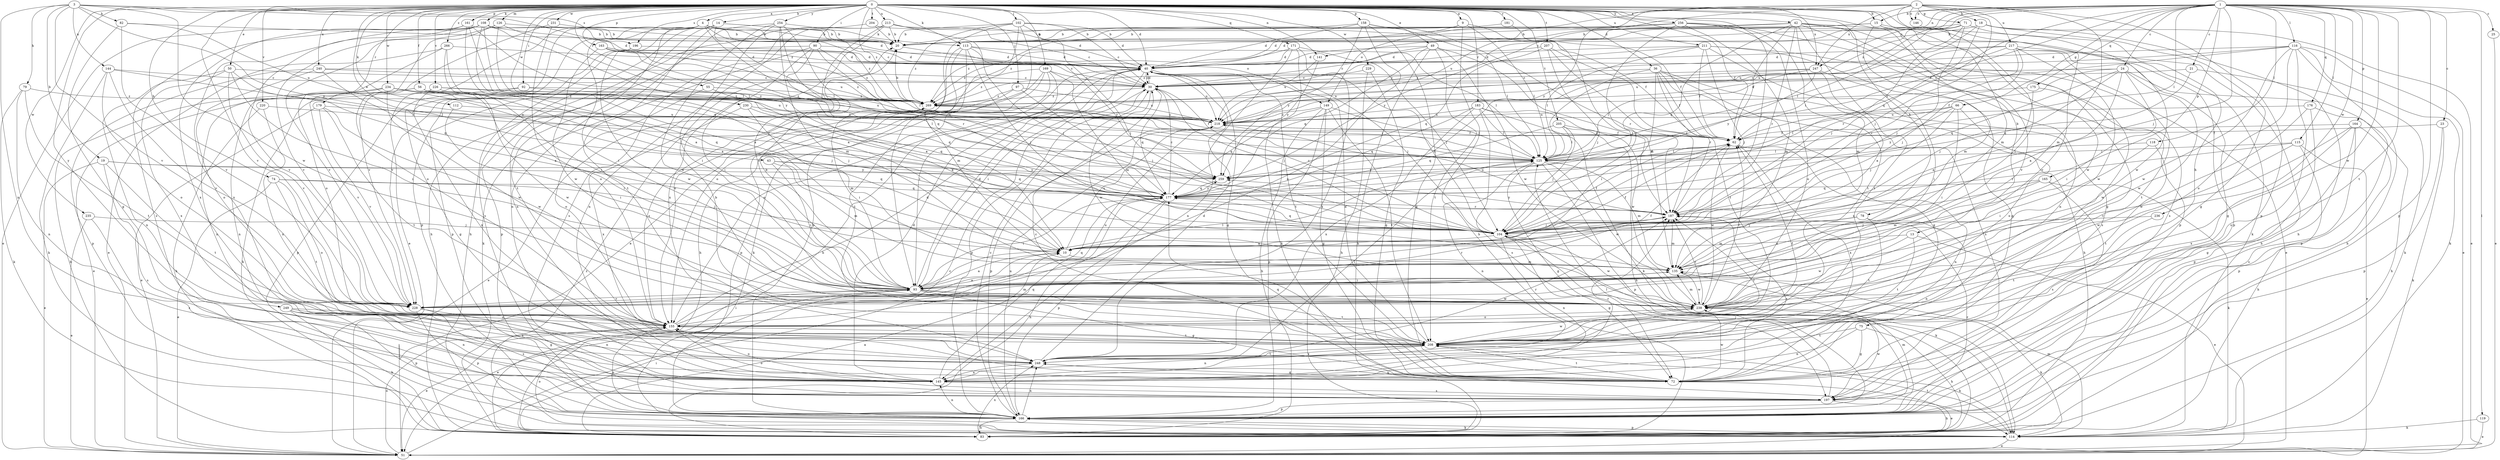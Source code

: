 strict digraph  {
0;
1;
2;
3;
4;
9;
10;
13;
14;
15;
18;
19;
20;
21;
23;
24;
25;
30;
36;
40;
42;
43;
49;
50;
51;
55;
56;
62;
66;
71;
72;
74;
75;
78;
79;
82;
83;
90;
92;
93;
97;
102;
104;
108;
112;
113;
114;
115;
116;
118;
119;
125;
126;
135;
141;
144;
145;
146;
149;
155;
158;
161;
163;
164;
165;
166;
169;
171;
175;
176;
177;
179;
181;
183;
187;
196;
197;
204;
205;
207;
208;
211;
213;
217;
218;
220;
226;
228;
229;
230;
231;
234;
235;
236;
238;
240;
247;
248;
249;
254;
256;
259;
266;
269;
0 -> 4  [label=a];
0 -> 9  [label=a];
0 -> 13  [label=b];
0 -> 14  [label=b];
0 -> 15  [label=b];
0 -> 36  [label=d];
0 -> 40  [label=d];
0 -> 42  [label=e];
0 -> 43  [label=e];
0 -> 49  [label=e];
0 -> 50  [label=e];
0 -> 55  [label=f];
0 -> 56  [label=f];
0 -> 62  [label=f];
0 -> 74  [label=h];
0 -> 75  [label=h];
0 -> 78  [label=h];
0 -> 90  [label=i];
0 -> 92  [label=i];
0 -> 97  [label=j];
0 -> 102  [label=j];
0 -> 108  [label=k];
0 -> 112  [label=k];
0 -> 113  [label=k];
0 -> 126  [label=m];
0 -> 135  [label=m];
0 -> 141  [label=n];
0 -> 158  [label=p];
0 -> 161  [label=p];
0 -> 163  [label=p];
0 -> 169  [label=q];
0 -> 171  [label=q];
0 -> 179  [label=r];
0 -> 181  [label=r];
0 -> 183  [label=r];
0 -> 187  [label=r];
0 -> 196  [label=s];
0 -> 204  [label=t];
0 -> 205  [label=t];
0 -> 207  [label=t];
0 -> 211  [label=u];
0 -> 213  [label=u];
0 -> 220  [label=v];
0 -> 226  [label=v];
0 -> 228  [label=v];
0 -> 229  [label=w];
0 -> 230  [label=w];
0 -> 231  [label=w];
0 -> 234  [label=w];
0 -> 235  [label=w];
0 -> 240  [label=x];
0 -> 247  [label=x];
0 -> 249  [label=y];
0 -> 254  [label=y];
0 -> 256  [label=y];
0 -> 266  [label=z];
0 -> 269  [label=z];
1 -> 15  [label=b];
1 -> 21  [label=c];
1 -> 23  [label=c];
1 -> 24  [label=c];
1 -> 25  [label=c];
1 -> 30  [label=c];
1 -> 62  [label=f];
1 -> 66  [label=g];
1 -> 104  [label=j];
1 -> 115  [label=l];
1 -> 116  [label=l];
1 -> 118  [label=l];
1 -> 119  [label=l];
1 -> 125  [label=l];
1 -> 141  [label=n];
1 -> 146  [label=o];
1 -> 164  [label=p];
1 -> 165  [label=p];
1 -> 166  [label=p];
1 -> 175  [label=q];
1 -> 176  [label=q];
1 -> 177  [label=q];
1 -> 208  [label=t];
1 -> 236  [label=w];
1 -> 238  [label=w];
1 -> 247  [label=x];
1 -> 269  [label=z];
2 -> 18  [label=b];
2 -> 71  [label=g];
2 -> 93  [label=i];
2 -> 104  [label=j];
2 -> 135  [label=m];
2 -> 146  [label=o];
2 -> 149  [label=o];
2 -> 166  [label=p];
2 -> 217  [label=u];
2 -> 218  [label=u];
2 -> 247  [label=x];
2 -> 259  [label=y];
3 -> 19  [label=b];
3 -> 79  [label=h];
3 -> 82  [label=h];
3 -> 144  [label=n];
3 -> 145  [label=n];
3 -> 196  [label=s];
3 -> 228  [label=v];
3 -> 238  [label=w];
3 -> 259  [label=y];
3 -> 269  [label=z];
4 -> 20  [label=b];
4 -> 40  [label=d];
4 -> 51  [label=e];
4 -> 93  [label=i];
4 -> 113  [label=k];
4 -> 125  [label=l];
4 -> 149  [label=o];
4 -> 166  [label=p];
4 -> 208  [label=t];
4 -> 228  [label=v];
4 -> 269  [label=z];
9 -> 20  [label=b];
9 -> 40  [label=d];
9 -> 62  [label=f];
9 -> 83  [label=h];
9 -> 125  [label=l];
10 -> 62  [label=f];
10 -> 135  [label=m];
10 -> 218  [label=u];
13 -> 10  [label=a];
13 -> 51  [label=e];
13 -> 208  [label=t];
13 -> 238  [label=w];
14 -> 20  [label=b];
14 -> 30  [label=c];
14 -> 83  [label=h];
14 -> 125  [label=l];
14 -> 145  [label=n];
14 -> 197  [label=s];
14 -> 208  [label=t];
15 -> 20  [label=b];
15 -> 40  [label=d];
15 -> 135  [label=m];
15 -> 166  [label=p];
15 -> 228  [label=v];
15 -> 238  [label=w];
15 -> 269  [label=z];
18 -> 20  [label=b];
18 -> 51  [label=e];
18 -> 72  [label=g];
18 -> 83  [label=h];
18 -> 104  [label=j];
18 -> 218  [label=u];
19 -> 51  [label=e];
19 -> 177  [label=q];
19 -> 197  [label=s];
19 -> 208  [label=t];
19 -> 259  [label=y];
20 -> 40  [label=d];
21 -> 30  [label=c];
21 -> 114  [label=k];
21 -> 177  [label=q];
23 -> 62  [label=f];
23 -> 114  [label=k];
23 -> 166  [label=p];
24 -> 10  [label=a];
24 -> 30  [label=c];
24 -> 62  [label=f];
24 -> 93  [label=i];
24 -> 104  [label=j];
24 -> 166  [label=p];
24 -> 177  [label=q];
24 -> 238  [label=w];
25 -> 51  [label=e];
30 -> 40  [label=d];
30 -> 104  [label=j];
30 -> 166  [label=p];
30 -> 177  [label=q];
30 -> 238  [label=w];
30 -> 269  [label=z];
36 -> 30  [label=c];
36 -> 62  [label=f];
36 -> 72  [label=g];
36 -> 83  [label=h];
36 -> 93  [label=i];
36 -> 125  [label=l];
36 -> 187  [label=r];
36 -> 197  [label=s];
40 -> 30  [label=c];
40 -> 72  [label=g];
40 -> 83  [label=h];
40 -> 93  [label=i];
40 -> 104  [label=j];
40 -> 155  [label=o];
40 -> 208  [label=t];
40 -> 218  [label=u];
42 -> 20  [label=b];
42 -> 62  [label=f];
42 -> 72  [label=g];
42 -> 114  [label=k];
42 -> 135  [label=m];
42 -> 145  [label=n];
42 -> 177  [label=q];
42 -> 187  [label=r];
42 -> 197  [label=s];
42 -> 208  [label=t];
42 -> 259  [label=y];
43 -> 93  [label=i];
43 -> 135  [label=m];
43 -> 177  [label=q];
43 -> 259  [label=y];
49 -> 30  [label=c];
49 -> 40  [label=d];
49 -> 83  [label=h];
49 -> 177  [label=q];
49 -> 187  [label=r];
49 -> 208  [label=t];
49 -> 238  [label=w];
50 -> 10  [label=a];
50 -> 30  [label=c];
50 -> 93  [label=i];
50 -> 145  [label=n];
50 -> 228  [label=v];
50 -> 248  [label=x];
51 -> 30  [label=c];
51 -> 155  [label=o];
55 -> 155  [label=o];
55 -> 177  [label=q];
55 -> 269  [label=z];
56 -> 51  [label=e];
56 -> 93  [label=i];
56 -> 104  [label=j];
56 -> 125  [label=l];
56 -> 145  [label=n];
56 -> 269  [label=z];
62 -> 125  [label=l];
62 -> 145  [label=n];
62 -> 218  [label=u];
62 -> 238  [label=w];
62 -> 248  [label=x];
66 -> 93  [label=i];
66 -> 104  [label=j];
66 -> 125  [label=l];
66 -> 155  [label=o];
66 -> 218  [label=u];
66 -> 259  [label=y];
71 -> 20  [label=b];
71 -> 104  [label=j];
71 -> 125  [label=l];
71 -> 187  [label=r];
71 -> 218  [label=u];
71 -> 238  [label=w];
72 -> 30  [label=c];
72 -> 51  [label=e];
72 -> 177  [label=q];
72 -> 187  [label=r];
72 -> 208  [label=t];
72 -> 238  [label=w];
72 -> 248  [label=x];
74 -> 51  [label=e];
74 -> 104  [label=j];
74 -> 155  [label=o];
74 -> 177  [label=q];
74 -> 208  [label=t];
75 -> 72  [label=g];
75 -> 83  [label=h];
75 -> 145  [label=n];
75 -> 208  [label=t];
78 -> 104  [label=j];
78 -> 135  [label=m];
78 -> 145  [label=n];
78 -> 208  [label=t];
79 -> 114  [label=k];
79 -> 145  [label=n];
79 -> 208  [label=t];
79 -> 269  [label=z];
82 -> 20  [label=b];
82 -> 72  [label=g];
82 -> 218  [label=u];
82 -> 228  [label=v];
83 -> 10  [label=a];
83 -> 93  [label=i];
83 -> 248  [label=x];
90 -> 10  [label=a];
90 -> 40  [label=d];
90 -> 93  [label=i];
90 -> 114  [label=k];
90 -> 125  [label=l];
90 -> 166  [label=p];
90 -> 269  [label=z];
92 -> 10  [label=a];
92 -> 72  [label=g];
92 -> 166  [label=p];
92 -> 269  [label=z];
93 -> 10  [label=a];
93 -> 20  [label=b];
93 -> 40  [label=d];
93 -> 51  [label=e];
93 -> 62  [label=f];
93 -> 72  [label=g];
93 -> 125  [label=l];
93 -> 187  [label=r];
93 -> 208  [label=t];
93 -> 228  [label=v];
93 -> 238  [label=w];
97 -> 104  [label=j];
97 -> 166  [label=p];
97 -> 218  [label=u];
97 -> 269  [label=z];
102 -> 20  [label=b];
102 -> 30  [label=c];
102 -> 40  [label=d];
102 -> 51  [label=e];
102 -> 104  [label=j];
102 -> 155  [label=o];
102 -> 166  [label=p];
102 -> 269  [label=z];
104 -> 10  [label=a];
104 -> 30  [label=c];
104 -> 40  [label=d];
104 -> 62  [label=f];
104 -> 72  [label=g];
104 -> 114  [label=k];
104 -> 145  [label=n];
104 -> 177  [label=q];
104 -> 238  [label=w];
108 -> 10  [label=a];
108 -> 20  [label=b];
108 -> 40  [label=d];
108 -> 51  [label=e];
108 -> 104  [label=j];
108 -> 197  [label=s];
108 -> 228  [label=v];
108 -> 248  [label=x];
108 -> 259  [label=y];
112 -> 93  [label=i];
112 -> 218  [label=u];
113 -> 40  [label=d];
113 -> 93  [label=i];
113 -> 104  [label=j];
113 -> 125  [label=l];
113 -> 135  [label=m];
113 -> 155  [label=o];
113 -> 259  [label=y];
114 -> 51  [label=e];
114 -> 135  [label=m];
114 -> 155  [label=o];
114 -> 166  [label=p];
114 -> 208  [label=t];
114 -> 269  [label=z];
115 -> 51  [label=e];
115 -> 83  [label=h];
115 -> 125  [label=l];
115 -> 187  [label=r];
115 -> 238  [label=w];
116 -> 40  [label=d];
116 -> 51  [label=e];
116 -> 83  [label=h];
116 -> 114  [label=k];
116 -> 155  [label=o];
116 -> 197  [label=s];
116 -> 218  [label=u];
116 -> 238  [label=w];
116 -> 269  [label=z];
118 -> 93  [label=i];
118 -> 125  [label=l];
118 -> 208  [label=t];
119 -> 51  [label=e];
119 -> 114  [label=k];
125 -> 62  [label=f];
125 -> 72  [label=g];
125 -> 135  [label=m];
125 -> 145  [label=n];
125 -> 166  [label=p];
125 -> 238  [label=w];
125 -> 259  [label=y];
125 -> 269  [label=z];
126 -> 10  [label=a];
126 -> 20  [label=b];
126 -> 125  [label=l];
126 -> 155  [label=o];
126 -> 228  [label=v];
135 -> 93  [label=i];
135 -> 238  [label=w];
141 -> 218  [label=u];
141 -> 259  [label=y];
144 -> 30  [label=c];
144 -> 114  [label=k];
144 -> 125  [label=l];
144 -> 155  [label=o];
144 -> 228  [label=v];
145 -> 40  [label=d];
145 -> 155  [label=o];
145 -> 177  [label=q];
145 -> 187  [label=r];
145 -> 197  [label=s];
146 -> 228  [label=v];
149 -> 72  [label=g];
149 -> 83  [label=h];
149 -> 125  [label=l];
149 -> 166  [label=p];
149 -> 177  [label=q];
149 -> 208  [label=t];
149 -> 218  [label=u];
155 -> 40  [label=d];
155 -> 51  [label=e];
155 -> 93  [label=i];
155 -> 166  [label=p];
155 -> 208  [label=t];
155 -> 218  [label=u];
155 -> 269  [label=z];
158 -> 20  [label=b];
158 -> 40  [label=d];
158 -> 72  [label=g];
158 -> 125  [label=l];
158 -> 155  [label=o];
158 -> 187  [label=r];
158 -> 259  [label=y];
161 -> 10  [label=a];
161 -> 20  [label=b];
161 -> 125  [label=l];
161 -> 177  [label=q];
161 -> 228  [label=v];
161 -> 248  [label=x];
163 -> 30  [label=c];
163 -> 40  [label=d];
163 -> 177  [label=q];
163 -> 218  [label=u];
163 -> 238  [label=w];
163 -> 259  [label=y];
164 -> 62  [label=f];
164 -> 72  [label=g];
164 -> 166  [label=p];
164 -> 197  [label=s];
164 -> 228  [label=v];
164 -> 248  [label=x];
165 -> 10  [label=a];
165 -> 114  [label=k];
165 -> 135  [label=m];
165 -> 177  [label=q];
165 -> 197  [label=s];
166 -> 30  [label=c];
166 -> 83  [label=h];
166 -> 114  [label=k];
166 -> 125  [label=l];
166 -> 135  [label=m];
166 -> 145  [label=n];
166 -> 187  [label=r];
166 -> 218  [label=u];
166 -> 248  [label=x];
169 -> 30  [label=c];
169 -> 83  [label=h];
169 -> 93  [label=i];
169 -> 114  [label=k];
169 -> 135  [label=m];
169 -> 208  [label=t];
169 -> 269  [label=z];
171 -> 40  [label=d];
171 -> 104  [label=j];
171 -> 114  [label=k];
171 -> 145  [label=n];
171 -> 248  [label=x];
171 -> 269  [label=z];
175 -> 10  [label=a];
175 -> 238  [label=w];
175 -> 269  [label=z];
176 -> 83  [label=h];
176 -> 166  [label=p];
176 -> 218  [label=u];
176 -> 238  [label=w];
177 -> 30  [label=c];
177 -> 83  [label=h];
177 -> 93  [label=i];
177 -> 166  [label=p];
177 -> 187  [label=r];
177 -> 259  [label=y];
179 -> 51  [label=e];
179 -> 208  [label=t];
179 -> 218  [label=u];
179 -> 228  [label=v];
179 -> 238  [label=w];
181 -> 20  [label=b];
181 -> 135  [label=m];
183 -> 114  [label=k];
183 -> 125  [label=l];
183 -> 177  [label=q];
183 -> 197  [label=s];
183 -> 218  [label=u];
183 -> 238  [label=w];
183 -> 248  [label=x];
187 -> 104  [label=j];
187 -> 135  [label=m];
187 -> 218  [label=u];
187 -> 259  [label=y];
196 -> 40  [label=d];
196 -> 166  [label=p];
196 -> 238  [label=w];
197 -> 83  [label=h];
197 -> 104  [label=j];
197 -> 155  [label=o];
197 -> 166  [label=p];
197 -> 238  [label=w];
204 -> 20  [label=b];
204 -> 62  [label=f];
204 -> 83  [label=h];
205 -> 62  [label=f];
205 -> 83  [label=h];
205 -> 104  [label=j];
205 -> 125  [label=l];
205 -> 177  [label=q];
207 -> 40  [label=d];
207 -> 104  [label=j];
207 -> 177  [label=q];
207 -> 187  [label=r];
207 -> 208  [label=t];
208 -> 20  [label=b];
208 -> 40  [label=d];
208 -> 62  [label=f];
208 -> 114  [label=k];
208 -> 145  [label=n];
208 -> 187  [label=r];
208 -> 238  [label=w];
208 -> 248  [label=x];
211 -> 40  [label=d];
211 -> 51  [label=e];
211 -> 62  [label=f];
211 -> 72  [label=g];
211 -> 104  [label=j];
211 -> 125  [label=l];
211 -> 197  [label=s];
211 -> 269  [label=z];
213 -> 20  [label=b];
213 -> 30  [label=c];
213 -> 40  [label=d];
213 -> 93  [label=i];
213 -> 104  [label=j];
213 -> 145  [label=n];
213 -> 197  [label=s];
213 -> 248  [label=x];
217 -> 40  [label=d];
217 -> 72  [label=g];
217 -> 83  [label=h];
217 -> 104  [label=j];
217 -> 125  [label=l];
217 -> 187  [label=r];
217 -> 208  [label=t];
217 -> 218  [label=u];
217 -> 238  [label=w];
218 -> 62  [label=f];
218 -> 166  [label=p];
220 -> 83  [label=h];
220 -> 218  [label=u];
220 -> 248  [label=x];
226 -> 83  [label=h];
226 -> 218  [label=u];
226 -> 238  [label=w];
226 -> 248  [label=x];
226 -> 269  [label=z];
228 -> 10  [label=a];
228 -> 135  [label=m];
228 -> 145  [label=n];
228 -> 166  [label=p];
228 -> 177  [label=q];
228 -> 197  [label=s];
229 -> 30  [label=c];
229 -> 72  [label=g];
229 -> 83  [label=h];
230 -> 135  [label=m];
230 -> 177  [label=q];
230 -> 218  [label=u];
230 -> 248  [label=x];
231 -> 20  [label=b];
231 -> 155  [label=o];
231 -> 228  [label=v];
234 -> 83  [label=h];
234 -> 104  [label=j];
234 -> 145  [label=n];
234 -> 177  [label=q];
234 -> 218  [label=u];
234 -> 228  [label=v];
234 -> 238  [label=w];
234 -> 269  [label=z];
235 -> 51  [label=e];
235 -> 104  [label=j];
235 -> 197  [label=s];
236 -> 104  [label=j];
236 -> 208  [label=t];
238 -> 62  [label=f];
238 -> 114  [label=k];
238 -> 135  [label=m];
238 -> 155  [label=o];
238 -> 187  [label=r];
240 -> 30  [label=c];
240 -> 155  [label=o];
240 -> 166  [label=p];
240 -> 177  [label=q];
240 -> 269  [label=z];
247 -> 10  [label=a];
247 -> 30  [label=c];
247 -> 93  [label=i];
247 -> 125  [label=l];
247 -> 218  [label=u];
247 -> 259  [label=y];
248 -> 40  [label=d];
248 -> 72  [label=g];
248 -> 125  [label=l];
248 -> 145  [label=n];
248 -> 187  [label=r];
248 -> 208  [label=t];
249 -> 72  [label=g];
249 -> 83  [label=h];
249 -> 145  [label=n];
249 -> 155  [label=o];
249 -> 166  [label=p];
249 -> 248  [label=x];
254 -> 20  [label=b];
254 -> 93  [label=i];
254 -> 135  [label=m];
254 -> 145  [label=n];
254 -> 177  [label=q];
254 -> 187  [label=r];
254 -> 238  [label=w];
256 -> 20  [label=b];
256 -> 104  [label=j];
256 -> 135  [label=m];
256 -> 155  [label=o];
256 -> 166  [label=p];
256 -> 208  [label=t];
256 -> 269  [label=z];
259 -> 177  [label=q];
266 -> 10  [label=a];
266 -> 40  [label=d];
266 -> 51  [label=e];
266 -> 93  [label=i];
266 -> 155  [label=o];
269 -> 20  [label=b];
269 -> 51  [label=e];
269 -> 62  [label=f];
269 -> 93  [label=i];
269 -> 218  [label=u];
}
